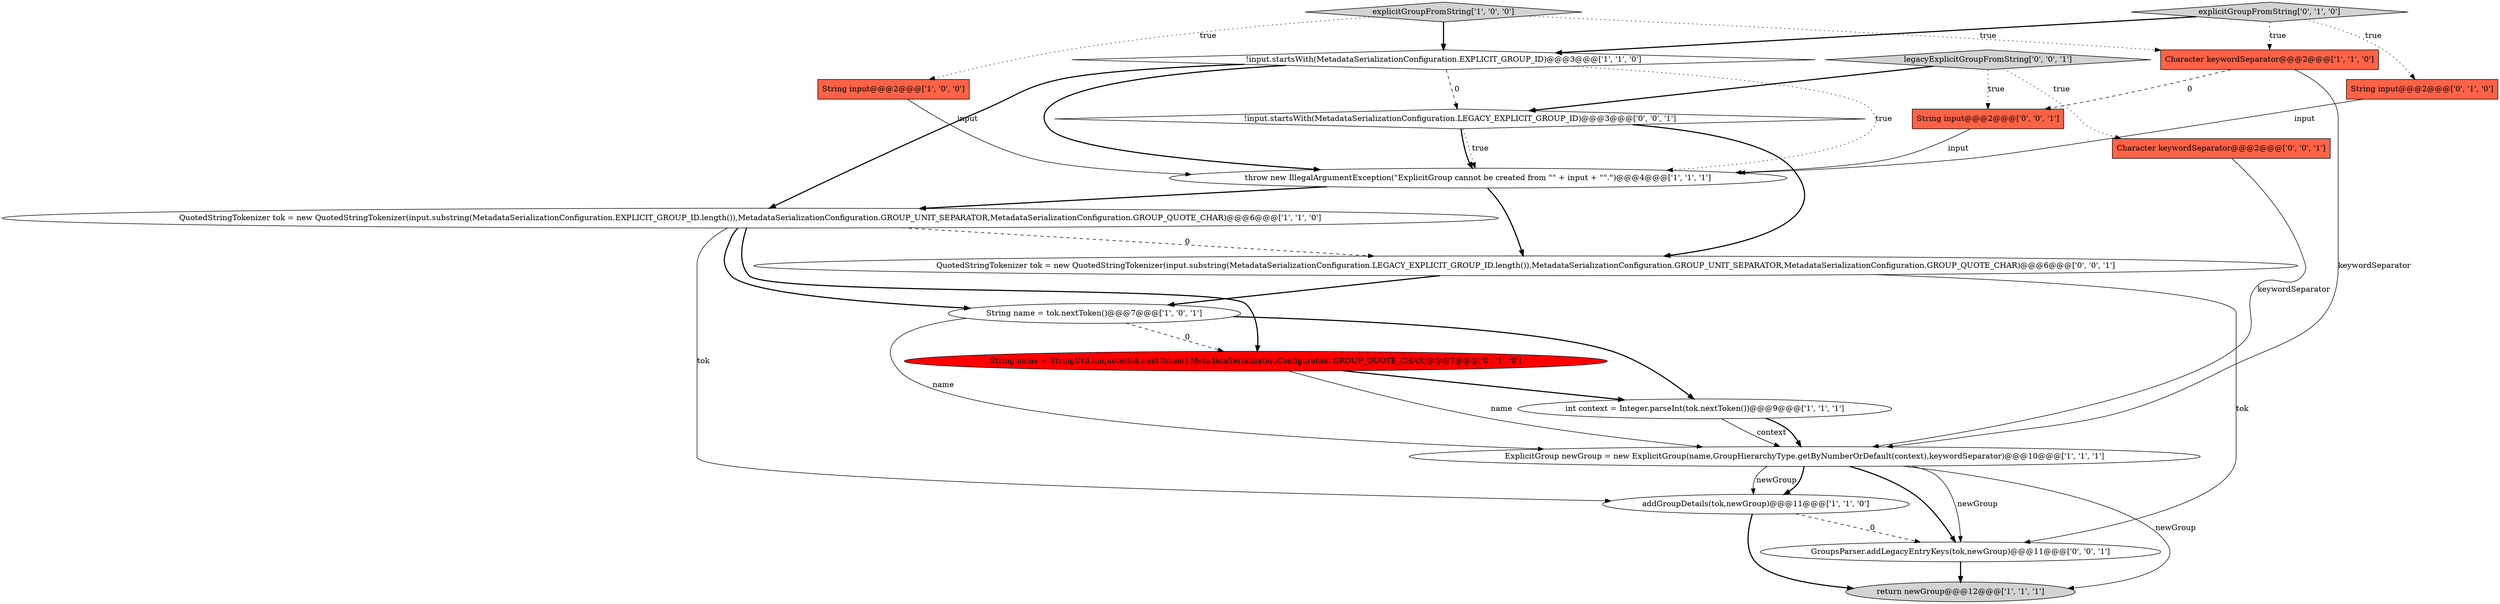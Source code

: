 digraph {
10 [style = filled, label = "int context = Integer.parseInt(tok.nextToken())@@@9@@@['1', '1', '1']", fillcolor = white, shape = ellipse image = "AAA0AAABBB1BBB"];
13 [style = filled, label = "String name = StringUtil.unquote(tok.nextToken(),MetadataSerializationConfiguration.GROUP_QUOTE_CHAR)@@@7@@@['0', '1', '0']", fillcolor = red, shape = ellipse image = "AAA1AAABBB2BBB"];
7 [style = filled, label = "return newGroup@@@12@@@['1', '1', '1']", fillcolor = lightgray, shape = ellipse image = "AAA0AAABBB1BBB"];
17 [style = filled, label = "QuotedStringTokenizer tok = new QuotedStringTokenizer(input.substring(MetadataSerializationConfiguration.LEGACY_EXPLICIT_GROUP_ID.length()),MetadataSerializationConfiguration.GROUP_UNIT_SEPARATOR,MetadataSerializationConfiguration.GROUP_QUOTE_CHAR)@@@6@@@['0', '0', '1']", fillcolor = white, shape = ellipse image = "AAA0AAABBB3BBB"];
3 [style = filled, label = "!input.startsWith(MetadataSerializationConfiguration.EXPLICIT_GROUP_ID)@@@3@@@['1', '1', '0']", fillcolor = white, shape = diamond image = "AAA0AAABBB1BBB"];
18 [style = filled, label = "String input@@@2@@@['0', '0', '1']", fillcolor = tomato, shape = box image = "AAA0AAABBB3BBB"];
11 [style = filled, label = "String input@@@2@@@['0', '1', '0']", fillcolor = tomato, shape = box image = "AAA0AAABBB2BBB"];
1 [style = filled, label = "addGroupDetails(tok,newGroup)@@@11@@@['1', '1', '0']", fillcolor = white, shape = ellipse image = "AAA0AAABBB1BBB"];
8 [style = filled, label = "Character keywordSeparator@@@2@@@['1', '1', '0']", fillcolor = tomato, shape = box image = "AAA0AAABBB1BBB"];
12 [style = filled, label = "explicitGroupFromString['0', '1', '0']", fillcolor = lightgray, shape = diamond image = "AAA0AAABBB2BBB"];
15 [style = filled, label = "legacyExplicitGroupFromString['0', '0', '1']", fillcolor = lightgray, shape = diamond image = "AAA0AAABBB3BBB"];
6 [style = filled, label = "throw new IllegalArgumentException(\"ExplicitGroup cannot be created from \"\" + input + \"\".\")@@@4@@@['1', '1', '1']", fillcolor = white, shape = ellipse image = "AAA0AAABBB1BBB"];
9 [style = filled, label = "QuotedStringTokenizer tok = new QuotedStringTokenizer(input.substring(MetadataSerializationConfiguration.EXPLICIT_GROUP_ID.length()),MetadataSerializationConfiguration.GROUP_UNIT_SEPARATOR,MetadataSerializationConfiguration.GROUP_QUOTE_CHAR)@@@6@@@['1', '1', '0']", fillcolor = white, shape = ellipse image = "AAA0AAABBB1BBB"];
5 [style = filled, label = "String input@@@2@@@['1', '0', '0']", fillcolor = tomato, shape = box image = "AAA0AAABBB1BBB"];
0 [style = filled, label = "ExplicitGroup newGroup = new ExplicitGroup(name,GroupHierarchyType.getByNumberOrDefault(context),keywordSeparator)@@@10@@@['1', '1', '1']", fillcolor = white, shape = ellipse image = "AAA0AAABBB1BBB"];
19 [style = filled, label = "!input.startsWith(MetadataSerializationConfiguration.LEGACY_EXPLICIT_GROUP_ID)@@@3@@@['0', '0', '1']", fillcolor = white, shape = diamond image = "AAA0AAABBB3BBB"];
14 [style = filled, label = "GroupsParser.addLegacyEntryKeys(tok,newGroup)@@@11@@@['0', '0', '1']", fillcolor = white, shape = ellipse image = "AAA0AAABBB3BBB"];
2 [style = filled, label = "explicitGroupFromString['1', '0', '0']", fillcolor = lightgray, shape = diamond image = "AAA0AAABBB1BBB"];
4 [style = filled, label = "String name = tok.nextToken()@@@7@@@['1', '0', '1']", fillcolor = white, shape = ellipse image = "AAA0AAABBB1BBB"];
16 [style = filled, label = "Character keywordSeparator@@@2@@@['0', '0', '1']", fillcolor = tomato, shape = box image = "AAA0AAABBB3BBB"];
6->17 [style = bold, label=""];
4->10 [style = bold, label=""];
13->10 [style = bold, label=""];
1->14 [style = dashed, label="0"];
12->8 [style = dotted, label="true"];
9->4 [style = bold, label=""];
2->3 [style = bold, label=""];
15->18 [style = dotted, label="true"];
9->1 [style = solid, label="tok"];
5->6 [style = solid, label="input"];
3->6 [style = bold, label=""];
19->17 [style = bold, label=""];
0->14 [style = solid, label="newGroup"];
3->6 [style = dotted, label="true"];
0->1 [style = solid, label="newGroup"];
11->6 [style = solid, label="input"];
15->16 [style = dotted, label="true"];
19->6 [style = bold, label=""];
1->7 [style = bold, label=""];
10->0 [style = solid, label="context"];
15->19 [style = bold, label=""];
14->7 [style = bold, label=""];
3->19 [style = dashed, label="0"];
12->11 [style = dotted, label="true"];
17->14 [style = solid, label="tok"];
3->9 [style = bold, label=""];
0->14 [style = bold, label=""];
13->0 [style = solid, label="name"];
0->1 [style = bold, label=""];
9->17 [style = dashed, label="0"];
0->7 [style = solid, label="newGroup"];
10->0 [style = bold, label=""];
8->0 [style = solid, label="keywordSeparator"];
8->18 [style = dashed, label="0"];
18->6 [style = solid, label="input"];
19->6 [style = dotted, label="true"];
12->3 [style = bold, label=""];
4->0 [style = solid, label="name"];
6->9 [style = bold, label=""];
2->5 [style = dotted, label="true"];
4->13 [style = dashed, label="0"];
17->4 [style = bold, label=""];
2->8 [style = dotted, label="true"];
16->0 [style = solid, label="keywordSeparator"];
9->13 [style = bold, label=""];
}
